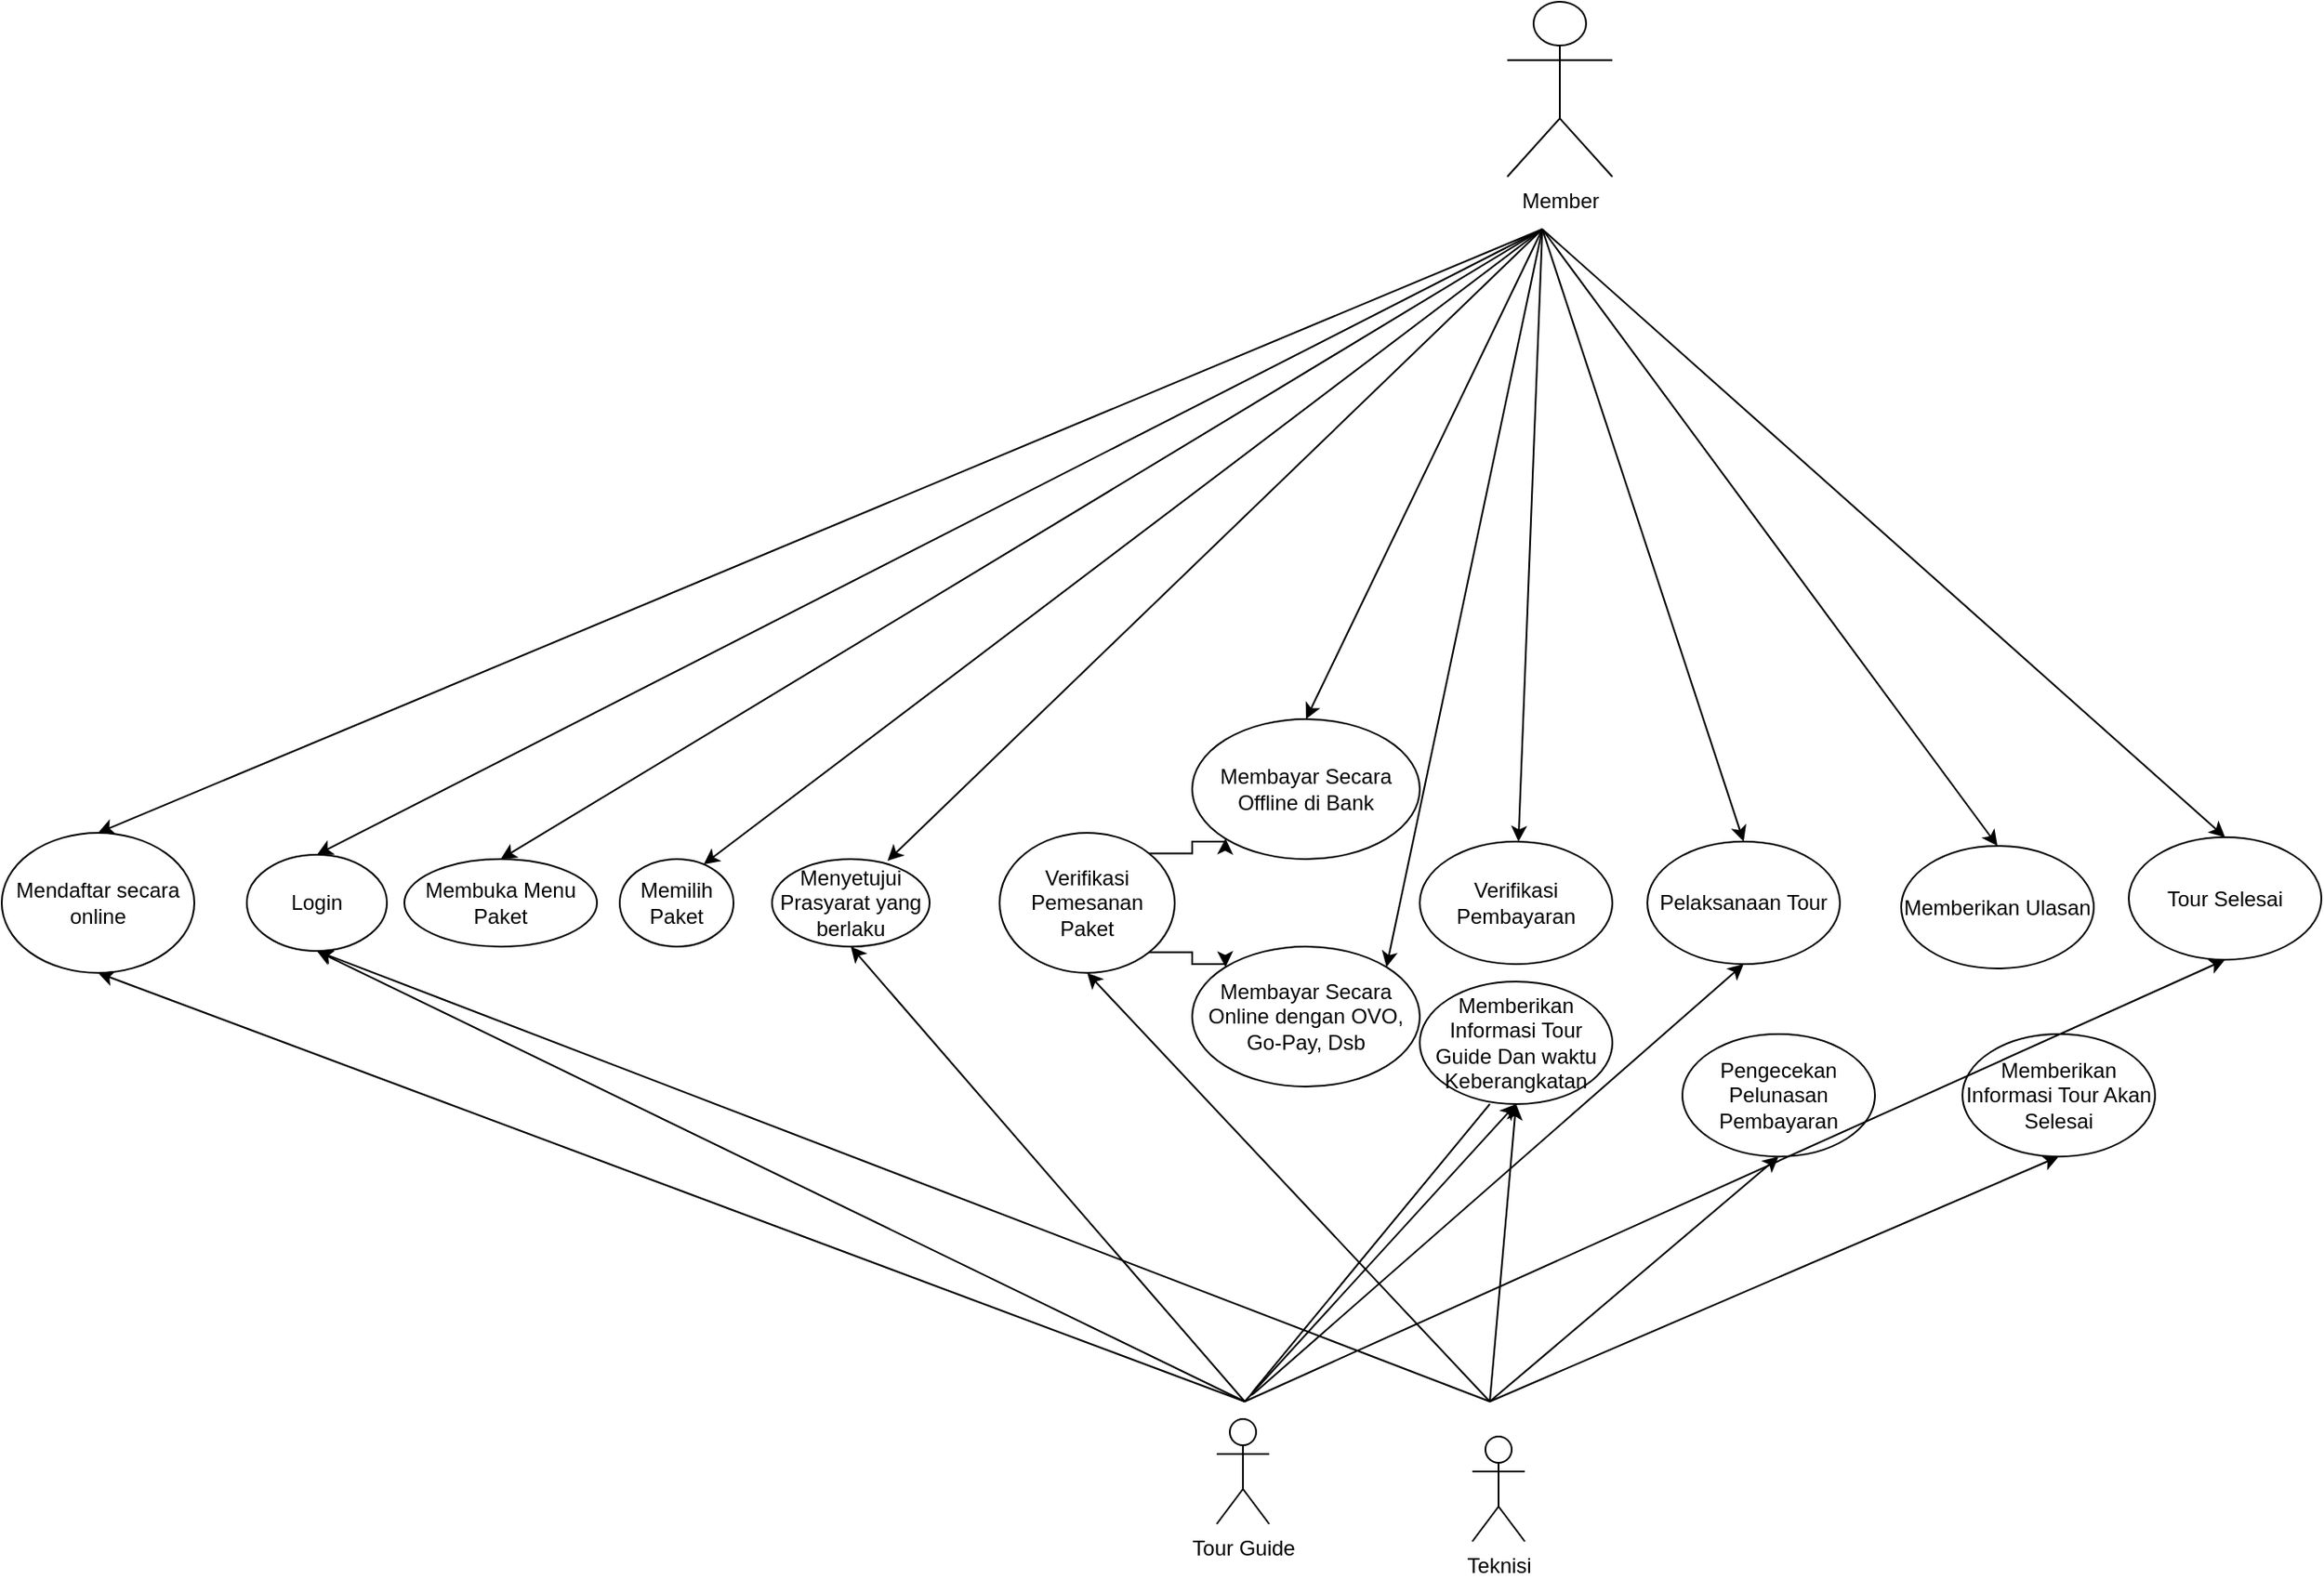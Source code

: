 <mxfile version="12.7.9" type="github"><diagram id="dXHsZiqTOUmHaBoPKVDt" name="Page-1"><mxGraphModel dx="1228" dy="671" grid="1" gridSize="10" guides="1" tooltips="1" connect="1" arrows="1" fold="1" page="1" pageScale="1" pageWidth="850" pageHeight="1100" math="0" shadow="0"><root><mxCell id="0"/><mxCell id="1" parent="0"/><mxCell id="EbP--EDin4hjBtdqjcG8-1" value="Member" style="shape=umlActor;verticalLabelPosition=bottom;labelBackgroundColor=#ffffff;verticalAlign=top;html=1;" vertex="1" parent="1"><mxGeometry x="900" y="20" width="60" height="100" as="geometry"/></mxCell><mxCell id="Ik9lVRNDBDi2Lt6gu6Ck-2" value="Mendaftar secara online " style="ellipse;whiteSpace=wrap;html=1;" vertex="1" parent="1"><mxGeometry x="40" y="495" width="110" height="80" as="geometry"/></mxCell><mxCell id="Ik9lVRNDBDi2Lt6gu6Ck-7" value="Login" style="ellipse;whiteSpace=wrap;html=1;" vertex="1" parent="1"><mxGeometry x="180" y="507.5" width="80" height="55" as="geometry"/></mxCell><mxCell id="Ik9lVRNDBDi2Lt6gu6Ck-8" value="Membuka Menu Paket" style="ellipse;whiteSpace=wrap;html=1;" vertex="1" parent="1"><mxGeometry x="270" y="510" width="110" height="50" as="geometry"/></mxCell><mxCell id="Ik9lVRNDBDi2Lt6gu6Ck-9" value="Memilih Paket" style="ellipse;whiteSpace=wrap;html=1;" vertex="1" parent="1"><mxGeometry x="393" y="510" width="65" height="50" as="geometry"/></mxCell><mxCell id="Ik9lVRNDBDi2Lt6gu6Ck-11" value="Menyetujui Prasyarat yang berlaku" style="ellipse;whiteSpace=wrap;html=1;" vertex="1" parent="1"><mxGeometry x="480" y="510" width="90" height="50" as="geometry"/></mxCell><mxCell id="Ik9lVRNDBDi2Lt6gu6Ck-66" style="edgeStyle=orthogonalEdgeStyle;rounded=0;orthogonalLoop=1;jettySize=auto;html=1;exitX=1;exitY=1;exitDx=0;exitDy=0;entryX=0;entryY=0;entryDx=0;entryDy=0;" edge="1" parent="1" source="Ik9lVRNDBDi2Lt6gu6Ck-17" target="Ik9lVRNDBDi2Lt6gu6Ck-19"><mxGeometry relative="1" as="geometry"><Array as="points"><mxPoint x="720" y="563"/><mxPoint x="720" y="570"/></Array></mxGeometry></mxCell><mxCell id="Ik9lVRNDBDi2Lt6gu6Ck-69" style="edgeStyle=orthogonalEdgeStyle;rounded=0;orthogonalLoop=1;jettySize=auto;html=1;exitX=1;exitY=0;exitDx=0;exitDy=0;entryX=0;entryY=1;entryDx=0;entryDy=0;" edge="1" parent="1" source="Ik9lVRNDBDi2Lt6gu6Ck-17" target="Ik9lVRNDBDi2Lt6gu6Ck-18"><mxGeometry relative="1" as="geometry"><Array as="points"><mxPoint x="720" y="507"/><mxPoint x="720" y="500"/></Array></mxGeometry></mxCell><mxCell id="Ik9lVRNDBDi2Lt6gu6Ck-17" value="Verifikasi Pemesanan Paket" style="ellipse;whiteSpace=wrap;html=1;" vertex="1" parent="1"><mxGeometry x="610" y="495" width="100" height="80" as="geometry"/></mxCell><mxCell id="Ik9lVRNDBDi2Lt6gu6Ck-18" value="Membayar Secara Offline di Bank" style="ellipse;whiteSpace=wrap;html=1;" vertex="1" parent="1"><mxGeometry x="720" y="430" width="130" height="80" as="geometry"/></mxCell><mxCell id="Ik9lVRNDBDi2Lt6gu6Ck-19" value="Membayar Secara Online dengan OVO, Go-Pay, Dsb" style="ellipse;whiteSpace=wrap;html=1;" vertex="1" parent="1"><mxGeometry x="720" y="560" width="130" height="80" as="geometry"/></mxCell><mxCell id="Ik9lVRNDBDi2Lt6gu6Ck-20" value="Verifikasi Pembayaran" style="ellipse;whiteSpace=wrap;html=1;" vertex="1" parent="1"><mxGeometry x="850" y="500" width="110" height="70" as="geometry"/></mxCell><mxCell id="Ik9lVRNDBDi2Lt6gu6Ck-21" value="Memberikan Informasi Tour Guide Dan waktu Keberangkatan" style="ellipse;whiteSpace=wrap;html=1;" vertex="1" parent="1"><mxGeometry x="850" y="580" width="110" height="70" as="geometry"/></mxCell><mxCell id="Ik9lVRNDBDi2Lt6gu6Ck-22" value="Pengecekan Pelunasan Pembayaran" style="ellipse;whiteSpace=wrap;html=1;" vertex="1" parent="1"><mxGeometry x="1000" y="610" width="110" height="70" as="geometry"/></mxCell><mxCell id="Ik9lVRNDBDi2Lt6gu6Ck-23" value="Pelaksanaan Tour " style="ellipse;whiteSpace=wrap;html=1;" vertex="1" parent="1"><mxGeometry x="980" y="500" width="110" height="70" as="geometry"/></mxCell><mxCell id="Ik9lVRNDBDi2Lt6gu6Ck-24" value="Memberikan Informasi Tour Akan Selesai" style="ellipse;whiteSpace=wrap;html=1;" vertex="1" parent="1"><mxGeometry x="1160" y="610" width="110" height="70" as="geometry"/></mxCell><mxCell id="Ik9lVRNDBDi2Lt6gu6Ck-25" value="Memberikan Ulasan" style="ellipse;whiteSpace=wrap;html=1;" vertex="1" parent="1"><mxGeometry x="1125" y="502.5" width="110" height="70" as="geometry"/></mxCell><mxCell id="Ik9lVRNDBDi2Lt6gu6Ck-26" value="Tour Selesai" style="ellipse;whiteSpace=wrap;html=1;" vertex="1" parent="1"><mxGeometry x="1255" y="497.5" width="110" height="70" as="geometry"/></mxCell><mxCell id="Ik9lVRNDBDi2Lt6gu6Ck-27" value="" style="endArrow=classic;html=1;entryX=0.5;entryY=0;entryDx=0;entryDy=0;" edge="1" parent="1" target="Ik9lVRNDBDi2Lt6gu6Ck-2"><mxGeometry width="50" height="50" relative="1" as="geometry"><mxPoint x="920" y="150" as="sourcePoint"/><mxPoint x="170" y="340" as="targetPoint"/></mxGeometry></mxCell><mxCell id="Ik9lVRNDBDi2Lt6gu6Ck-28" value="" style="endArrow=classic;html=1;entryX=0.5;entryY=0;entryDx=0;entryDy=0;" edge="1" parent="1" target="Ik9lVRNDBDi2Lt6gu6Ck-7"><mxGeometry width="50" height="50" relative="1" as="geometry"><mxPoint x="920" y="150" as="sourcePoint"/><mxPoint x="250" y="355" as="targetPoint"/></mxGeometry></mxCell><mxCell id="Ik9lVRNDBDi2Lt6gu6Ck-29" value="" style="endArrow=classic;html=1;entryX=0.5;entryY=0;entryDx=0;entryDy=0;" edge="1" parent="1" target="Ik9lVRNDBDi2Lt6gu6Ck-8"><mxGeometry width="50" height="50" relative="1" as="geometry"><mxPoint x="920" y="150" as="sourcePoint"/><mxPoint x="400" y="365" as="targetPoint"/></mxGeometry></mxCell><mxCell id="Ik9lVRNDBDi2Lt6gu6Ck-30" value="" style="endArrow=classic;html=1;entryX=0.738;entryY=0.06;entryDx=0;entryDy=0;entryPerimeter=0;" edge="1" parent="1" target="Ik9lVRNDBDi2Lt6gu6Ck-9"><mxGeometry width="50" height="50" relative="1" as="geometry"><mxPoint x="920" y="150" as="sourcePoint"/><mxPoint x="470" y="360" as="targetPoint"/></mxGeometry></mxCell><mxCell id="Ik9lVRNDBDi2Lt6gu6Ck-31" value="" style="endArrow=classic;html=1;entryX=0.733;entryY=0.02;entryDx=0;entryDy=0;entryPerimeter=0;" edge="1" parent="1" target="Ik9lVRNDBDi2Lt6gu6Ck-11"><mxGeometry width="50" height="50" relative="1" as="geometry"><mxPoint x="920" y="150" as="sourcePoint"/><mxPoint x="480" y="370" as="targetPoint"/></mxGeometry></mxCell><mxCell id="Ik9lVRNDBDi2Lt6gu6Ck-33" value="" style="endArrow=classic;html=1;entryX=0.5;entryY=0;entryDx=0;entryDy=0;" edge="1" parent="1" target="Ik9lVRNDBDi2Lt6gu6Ck-18"><mxGeometry width="50" height="50" relative="1" as="geometry"><mxPoint x="920" y="150" as="sourcePoint"/><mxPoint x="565.97" y="531" as="targetPoint"/></mxGeometry></mxCell><mxCell id="Ik9lVRNDBDi2Lt6gu6Ck-34" value="" style="endArrow=classic;html=1;entryX=1;entryY=0;entryDx=0;entryDy=0;" edge="1" parent="1" target="Ik9lVRNDBDi2Lt6gu6Ck-19"><mxGeometry width="50" height="50" relative="1" as="geometry"><mxPoint x="920" y="150" as="sourcePoint"/><mxPoint x="575.97" y="541" as="targetPoint"/></mxGeometry></mxCell><mxCell id="Ik9lVRNDBDi2Lt6gu6Ck-39" value="" style="endArrow=classic;html=1;" edge="1" parent="1" target="Ik9lVRNDBDi2Lt6gu6Ck-20"><mxGeometry width="50" height="50" relative="1" as="geometry"><mxPoint x="920" y="150" as="sourcePoint"/><mxPoint x="833.891" y="590.251" as="targetPoint"/></mxGeometry></mxCell><mxCell id="Ik9lVRNDBDi2Lt6gu6Ck-40" value="" style="endArrow=classic;html=1;entryX=0.5;entryY=0;entryDx=0;entryDy=0;" edge="1" parent="1" target="Ik9lVRNDBDi2Lt6gu6Ck-23"><mxGeometry width="50" height="50" relative="1" as="geometry"><mxPoint x="920" y="150" as="sourcePoint"/><mxPoint x="1045" y="510" as="targetPoint"/></mxGeometry></mxCell><mxCell id="Ik9lVRNDBDi2Lt6gu6Ck-42" value="" style="endArrow=classic;html=1;entryX=0.5;entryY=0;entryDx=0;entryDy=0;" edge="1" parent="1" target="Ik9lVRNDBDi2Lt6gu6Ck-25"><mxGeometry width="50" height="50" relative="1" as="geometry"><mxPoint x="920" y="150" as="sourcePoint"/><mxPoint x="1175" y="515" as="targetPoint"/></mxGeometry></mxCell><mxCell id="Ik9lVRNDBDi2Lt6gu6Ck-43" value="" style="endArrow=classic;html=1;entryX=0.5;entryY=0;entryDx=0;entryDy=0;" edge="1" parent="1" target="Ik9lVRNDBDi2Lt6gu6Ck-26"><mxGeometry width="50" height="50" relative="1" as="geometry"><mxPoint x="920" y="150" as="sourcePoint"/><mxPoint x="1305" y="515" as="targetPoint"/></mxGeometry></mxCell><mxCell id="Ik9lVRNDBDi2Lt6gu6Ck-44" value="Teknisi" style="shape=umlActor;verticalLabelPosition=bottom;labelBackgroundColor=#ffffff;verticalAlign=top;html=1;" vertex="1" parent="1"><mxGeometry x="880" y="840" width="30" height="60" as="geometry"/></mxCell><mxCell id="Ik9lVRNDBDi2Lt6gu6Ck-45" value="Tour Guide" style="shape=umlActor;verticalLabelPosition=bottom;labelBackgroundColor=#ffffff;verticalAlign=top;html=1;" vertex="1" parent="1"><mxGeometry x="734" y="830" width="30" height="60" as="geometry"/></mxCell><mxCell id="Ik9lVRNDBDi2Lt6gu6Ck-54" value="" style="endArrow=classic;html=1;entryX=0.5;entryY=1;entryDx=0;entryDy=0;" edge="1" parent="1" target="Ik9lVRNDBDi2Lt6gu6Ck-7"><mxGeometry width="50" height="50" relative="1" as="geometry"><mxPoint x="890" y="820" as="sourcePoint"/><mxPoint x="670" y="660" as="targetPoint"/></mxGeometry></mxCell><mxCell id="Ik9lVRNDBDi2Lt6gu6Ck-55" value="" style="endArrow=classic;html=1;entryX=0.5;entryY=1;entryDx=0;entryDy=0;" edge="1" parent="1" target="Ik9lVRNDBDi2Lt6gu6Ck-17"><mxGeometry width="50" height="50" relative="1" as="geometry"><mxPoint x="890" y="820" as="sourcePoint"/><mxPoint x="230" y="572.5" as="targetPoint"/></mxGeometry></mxCell><mxCell id="Ik9lVRNDBDi2Lt6gu6Ck-56" value="" style="endArrow=classic;html=1;entryX=0.5;entryY=1;entryDx=0;entryDy=0;" edge="1" parent="1" target="Ik9lVRNDBDi2Lt6gu6Ck-21"><mxGeometry width="50" height="50" relative="1" as="geometry"><mxPoint x="890" y="820" as="sourcePoint"/><mxPoint x="670" y="585" as="targetPoint"/></mxGeometry></mxCell><mxCell id="Ik9lVRNDBDi2Lt6gu6Ck-57" value="" style="endArrow=classic;html=1;entryX=0.5;entryY=1;entryDx=0;entryDy=0;" edge="1" parent="1" target="Ik9lVRNDBDi2Lt6gu6Ck-22"><mxGeometry width="50" height="50" relative="1" as="geometry"><mxPoint x="890" y="820" as="sourcePoint"/><mxPoint x="1105" y="670" as="targetPoint"/></mxGeometry></mxCell><mxCell id="Ik9lVRNDBDi2Lt6gu6Ck-58" value="" style="endArrow=classic;html=1;entryX=0.5;entryY=1;entryDx=0;entryDy=0;" edge="1" parent="1" target="Ik9lVRNDBDi2Lt6gu6Ck-24"><mxGeometry width="50" height="50" relative="1" as="geometry"><mxPoint x="890" y="820" as="sourcePoint"/><mxPoint x="1245" y="670" as="targetPoint"/></mxGeometry></mxCell><mxCell id="Ik9lVRNDBDi2Lt6gu6Ck-59" value="" style="endArrow=classic;html=1;entryX=0.5;entryY=1;entryDx=0;entryDy=0;" edge="1" parent="1" target="Ik9lVRNDBDi2Lt6gu6Ck-2"><mxGeometry width="50" height="50" relative="1" as="geometry"><mxPoint x="750" y="820" as="sourcePoint"/><mxPoint x="610" y="660" as="targetPoint"/></mxGeometry></mxCell><mxCell id="Ik9lVRNDBDi2Lt6gu6Ck-60" value="" style="endArrow=classic;html=1;entryX=0.5;entryY=1;entryDx=0;entryDy=0;" edge="1" parent="1" target="Ik9lVRNDBDi2Lt6gu6Ck-7"><mxGeometry width="50" height="50" relative="1" as="geometry"><mxPoint x="750" y="820" as="sourcePoint"/><mxPoint x="105" y="585" as="targetPoint"/></mxGeometry></mxCell><mxCell id="Ik9lVRNDBDi2Lt6gu6Ck-61" value="" style="endArrow=classic;html=1;entryX=0.5;entryY=1;entryDx=0;entryDy=0;" edge="1" parent="1" target="Ik9lVRNDBDi2Lt6gu6Ck-11"><mxGeometry width="50" height="50" relative="1" as="geometry"><mxPoint x="750" y="820" as="sourcePoint"/><mxPoint x="410" y="730" as="targetPoint"/></mxGeometry></mxCell><mxCell id="Ik9lVRNDBDi2Lt6gu6Ck-62" value="" style="endArrow=classic;html=1;entryX=0.5;entryY=1;entryDx=0;entryDy=0;" edge="1" parent="1" target="Ik9lVRNDBDi2Lt6gu6Ck-21"><mxGeometry width="50" height="50" relative="1" as="geometry"><mxPoint x="750" y="820" as="sourcePoint"/><mxPoint x="760" y="740" as="targetPoint"/></mxGeometry></mxCell><mxCell id="Ik9lVRNDBDi2Lt6gu6Ck-71" value="" style="endArrow=classic;html=1;entryX=0.5;entryY=1;entryDx=0;entryDy=0;" edge="1" parent="1" target="Ik9lVRNDBDi2Lt6gu6Ck-23"><mxGeometry width="50" height="50" relative="1" as="geometry"><mxPoint x="890" y="650" as="sourcePoint"/><mxPoint x="940" y="600" as="targetPoint"/><Array as="points"><mxPoint x="750" y="820"/></Array></mxGeometry></mxCell><mxCell id="Ik9lVRNDBDi2Lt6gu6Ck-72" value="" style="endArrow=classic;html=1;entryX=0.5;entryY=1;entryDx=0;entryDy=0;" edge="1" parent="1" target="Ik9lVRNDBDi2Lt6gu6Ck-26"><mxGeometry width="50" height="50" relative="1" as="geometry"><mxPoint x="750" y="820" as="sourcePoint"/><mxPoint x="960" y="660" as="targetPoint"/></mxGeometry></mxCell></root></mxGraphModel></diagram></mxfile>